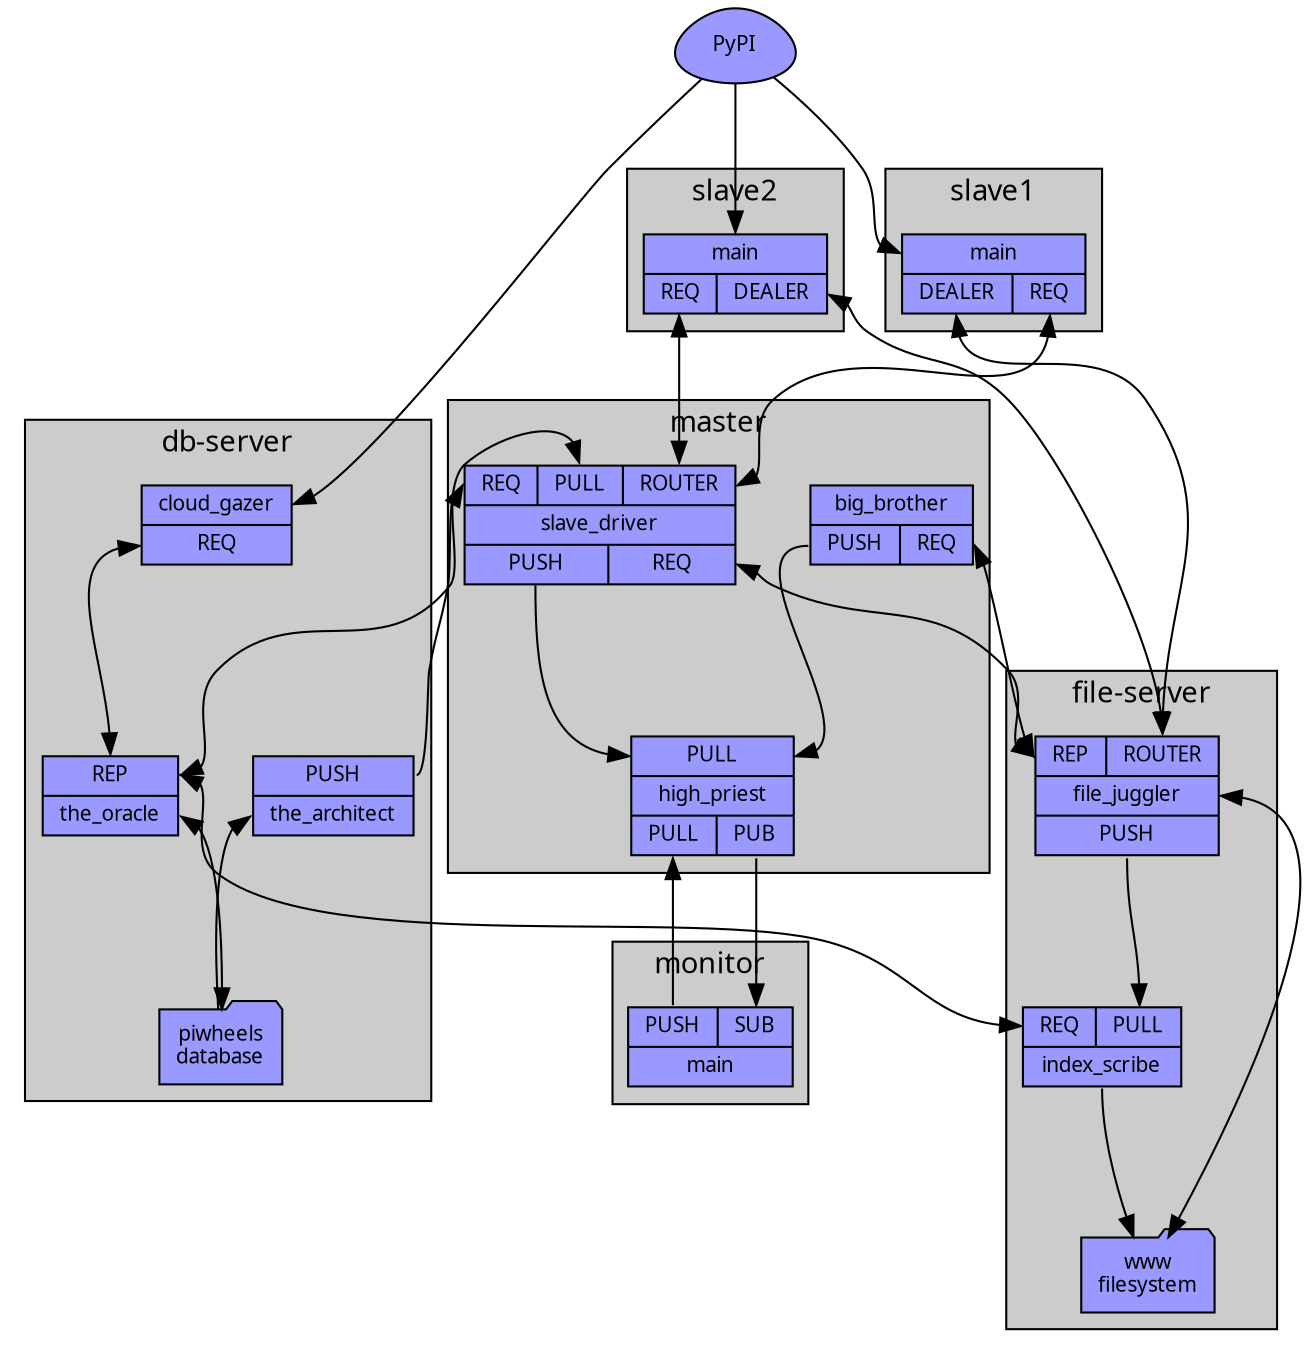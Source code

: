 digraph piwheels {
    graph [nodesep=0.5, ranksep=1, style=filled, fontname=Sans, fontsize=14, fillcolor="#cccccc"];
    node [shape=record, fontname=Sans, fontsize=10, style=filled, fillcolor="#9999ff", penwidth=1];
    edge [fontname=Sans, fontsize=8];

    pypi [label="PyPI", shape=egg];

    subgraph cluster_db_server {
        graph [label="db-server"];

        cloud_gazer [label="{<t>cloud_gazer|<db>REQ}"];
        the_oracle [label="{<db>REP|<t>the_oracle}"];
        the_architect [label="{<builds>PUSH|<t>the_architect}"];
        db [label="piwheels\ndatabase", shape=folder];

        the_oracle:t->db [dir=both];
        the_architect:t->db [dir=back];
    }

    subgraph cluster_file_server {
        graph [label="file-server"];

        file_juggler [label="{{<transfers>REP|<slaves>ROUTER}|<t>file_juggler|{<indexes>PUSH}}"];
        index_scribe [label="{{<db>REQ|<indexes>PULL}|<t>index_scribe}"];
        fs [label="www\nfilesystem", shape=folder];

        index_scribe:t->fs;
        file_juggler:t->fs [dir=both];
    }

    subgraph cluster_master {
        graph [label="master"];

        high_priest [label="{{<int_status>PULL}|high_priest|{<control>PULL|<ext_status>PUB}}"];
        big_brother [label="{<t>big_brother|{<int_status>PUSH|<transfers>REQ}}"];
        slave_driver [label="{{<db>REQ|<builds>PULL|<slaves>ROUTER}|<t>slave_driver|{<int_status>PUSH|<transfers>REQ}}"];

        big_brother:int_status->high_priest:int_status;
        slave_driver:int_status->high_priest:int_status;
    }

    subgraph cluster_monitor {
        graph [label="monitor"];
        monitor [label="{{<control>PUSH|<status>SUB}|<t>main}"];
    }

    subgraph cluster_slave1 {
        graph [label="slave1"];
        slave1 [label="{<t>main|{<files>DEALER|<builds>REQ}}"];
    }

    subgraph cluster_slave2 {
        graph [label="slave2"];
        slave2 [label="{<t>main|{<builds>REQ|<files>DEALER}}"];
    }

    pypi->cloud_gazer:t;
    pypi->slave1:t;
    pypi->slave2:t;
    slave1:builds->slave_driver:slaves [dir=both];
    slave2:builds->slave_driver:slaves [dir=both];
    slave1:files->file_juggler:slaves [dir=both];
    slave2:files->file_juggler:slaves [dir=both];
    high_priest:ext_status->monitor:status;
    monitor:control->high_priest:control;

    the_architect:builds->slave_driver:builds;
    cloud_gazer:db->the_oracle:db [dir=both];
    file_juggler:indexes->index_scribe:indexes;
    index_scribe:db->the_oracle:db [dir=both];
    big_brother:transfers->file_juggler:transfers [dir=both];
    slave_driver:transfers->file_juggler:transfers [dir=both];
    slave_driver:db->the_oracle:db [dir=both];
}
